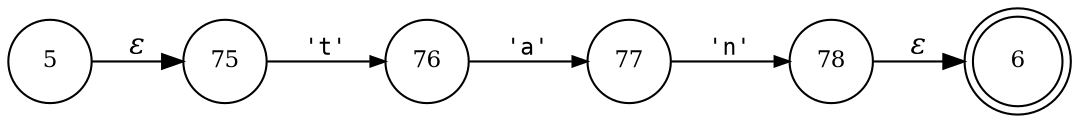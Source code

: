 digraph ATN {
rankdir=LR;
s6[fontsize=11, label="6", shape=doublecircle, fixedsize=true, width=.6];
s5[fontsize=11,label="5", shape=circle, fixedsize=true, width=.55, peripheries=1];
s75[fontsize=11,label="75", shape=circle, fixedsize=true, width=.55, peripheries=1];
s76[fontsize=11,label="76", shape=circle, fixedsize=true, width=.55, peripheries=1];
s77[fontsize=11,label="77", shape=circle, fixedsize=true, width=.55, peripheries=1];
s78[fontsize=11,label="78", shape=circle, fixedsize=true, width=.55, peripheries=1];
s5 -> s75 [fontname="Times-Italic", label="&epsilon;"];
s75 -> s76 [fontsize=11, fontname="Courier", arrowsize=.7, label = "'t'", arrowhead = normal];
s76 -> s77 [fontsize=11, fontname="Courier", arrowsize=.7, label = "'a'", arrowhead = normal];
s77 -> s78 [fontsize=11, fontname="Courier", arrowsize=.7, label = "'n'", arrowhead = normal];
s78 -> s6 [fontname="Times-Italic", label="&epsilon;"];
}